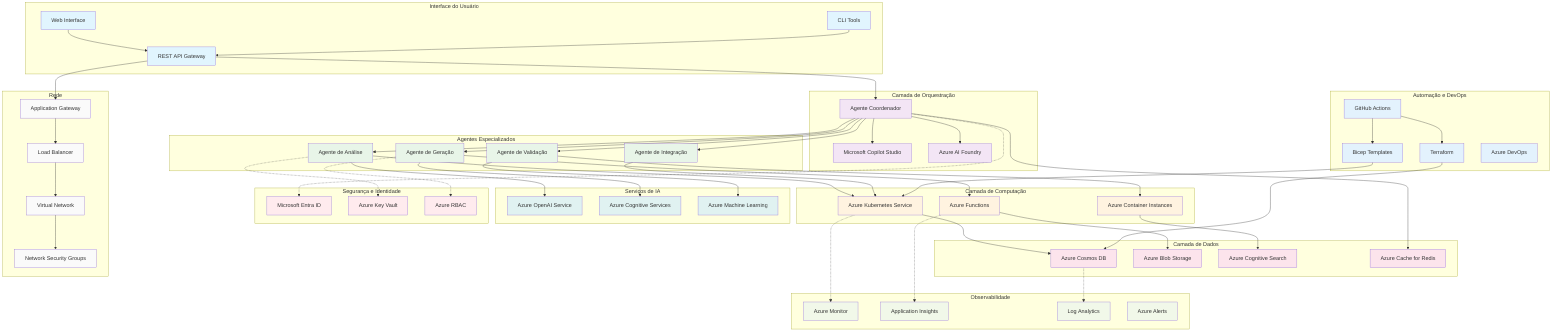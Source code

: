 graph TB
    %% User Interface Layer
    subgraph "Interface do Usuário"
        UI[Web Interface]
        API[REST API Gateway]
        CLI[CLI Tools]
    end

    %% Orchestration Layer
    subgraph "Camada de Orquestração"
        COORD[Agente Coordenador]
        COPILOT[Microsoft Copilot Studio]
        FOUNDRY[Azure AI Foundry]
    end

    %% Specialized Agents
    subgraph "Agentes Especializados"
        AGENT1[Agente de Análise]
        AGENT2[Agente de Geração]
        AGENT3[Agente de Validação]
        AGENT4[Agente de Integração]
    end

    %% Compute Layer
    subgraph "Camada de Computação"
        AKS[Azure Kubernetes Service]
        FUNC[Azure Functions]
        ACI[Azure Container Instances]
    end

    %% Data Layer
    subgraph "Camada de Dados"
        COSMOS[Azure Cosmos DB]
        BLOB[Azure Blob Storage]
        SEARCH[Azure Cognitive Search]
        REDIS[Azure Cache for Redis]
    end

    %% AI Services
    subgraph "Serviços de IA"
        OPENAI[Azure OpenAI Service]
        COGNITIVE[Azure Cognitive Services]
        ML[Azure Machine Learning]
    end

    %% Security & Identity
    subgraph "Segurança e Identidade"
        ENTRA[Microsoft Entra ID]
        KEYVAULT[Azure Key Vault]
        RBAC[Azure RBAC]
    end

    %% Monitoring & Observability
    subgraph "Observabilidade"
        MONITOR[Azure Monitor]
        INSIGHTS[Application Insights]
        LOGS[Log Analytics]
        ALERTS[Azure Alerts]
    end

    %% Automation & DevOps
    subgraph "Automação e DevOps"
        GITHUB[GitHub Actions]
        BICEP[Bicep Templates]
        TERRAFORM[Terraform]
        DEVOPS[Azure DevOps]
    end

    %% Networking
    subgraph "Rede"
        VNET[Virtual Network]
        NSG[Network Security Groups]
        LB[Load Balancer]
        GATEWAY[Application Gateway]
    end

    %% Connections
    UI --> API
    CLI --> API
    API --> COORD
    COORD --> COPILOT
    COORD --> FOUNDRY
    
    COORD --> AGENT1
    COORD --> AGENT2
    COORD --> AGENT3
    COORD --> AGENT4
    
    AGENT1 --> AKS
    AGENT2 --> FUNC
    AGENT3 --> ACI
    AGENT4 --> AKS
    
    AKS --> COSMOS
    FUNC --> BLOB
    ACI --> SEARCH
    
    AGENT1 --> OPENAI
    AGENT2 --> COGNITIVE
    AGENT3 --> ML
    
    COORD --> REDIS
    
    %% Security connections
    COORD -.-> ENTRA
    AGENT1 -.-> KEYVAULT
    AGENT2 -.-> RBAC
    
    %% Monitoring connections
    AKS -.-> MONITOR
    FUNC -.-> INSIGHTS
    COSMOS -.-> LOGS
    
    %% Automation connections
    GITHUB --> BICEP
    GITHUB --> TERRAFORM
    BICEP --> AKS
    TERRAFORM --> COSMOS
    
    %% Network connections
    API --> GATEWAY
    GATEWAY --> LB
    LB --> VNET
    VNET --> NSG

    %% Styling
    classDef userLayer fill:#e1f5fe
    classDef orchestrationLayer fill:#f3e5f5
    classDef agentLayer fill:#e8f5e8
    classDef computeLayer fill:#fff3e0
    classDef dataLayer fill:#fce4ec
    classDef aiLayer fill:#e0f2f1
    classDef securityLayer fill:#ffebee
    classDef monitoringLayer fill:#f1f8e9
    classDef automationLayer fill:#e3f2fd
    classDef networkLayer fill:#fafafa

    class UI,API,CLI userLayer
    class COORD,COPILOT,FOUNDRY orchestrationLayer
    class AGENT1,AGENT2,AGENT3,AGENT4 agentLayer
    class AKS,FUNC,ACI computeLayer
    class COSMOS,BLOB,SEARCH,REDIS dataLayer
    class OPENAI,COGNITIVE,ML aiLayer
    class ENTRA,KEYVAULT,RBAC securityLayer
    class MONITOR,INSIGHTS,LOGS,ALERTS monitoringLayer
    class GITHUB,BICEP,TERRAFORM,DEVOPS automationLayer
    class VNET,NSG,LB,GATEWAY networkLayer